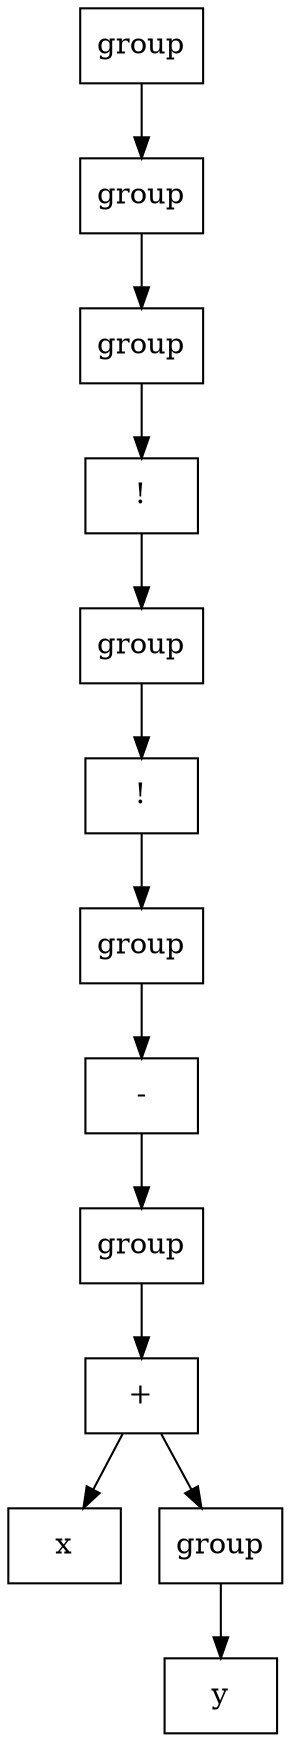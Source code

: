 digraph G {
node [shape=box];
node1688376486 [label="group"];
node2114664380 [label="group"];
node999661724 [label="group"];
node1793329556 [label="!"];
node445884362 [label="group"];
node1031980531 [label="!"];
node721748895 [label="group"];
node1642534850 [label="-"];
node1724731843 [label="group"];
node1305193908 [label="+"];
node1313953385 [label="x"];
node399573350 [label="group"];
node463345942 [label="y"];
node399573350 -> node463345942;
node1305193908 -> node1313953385;
node1305193908 -> node399573350;
node1724731843 -> node1305193908;
node1642534850 -> node1724731843;
node721748895 -> node1642534850;
node1031980531 -> node721748895;
node445884362 -> node1031980531;
node1793329556 -> node445884362;
node999661724 -> node1793329556;
node2114664380 -> node999661724;
node1688376486 -> node2114664380;
}
